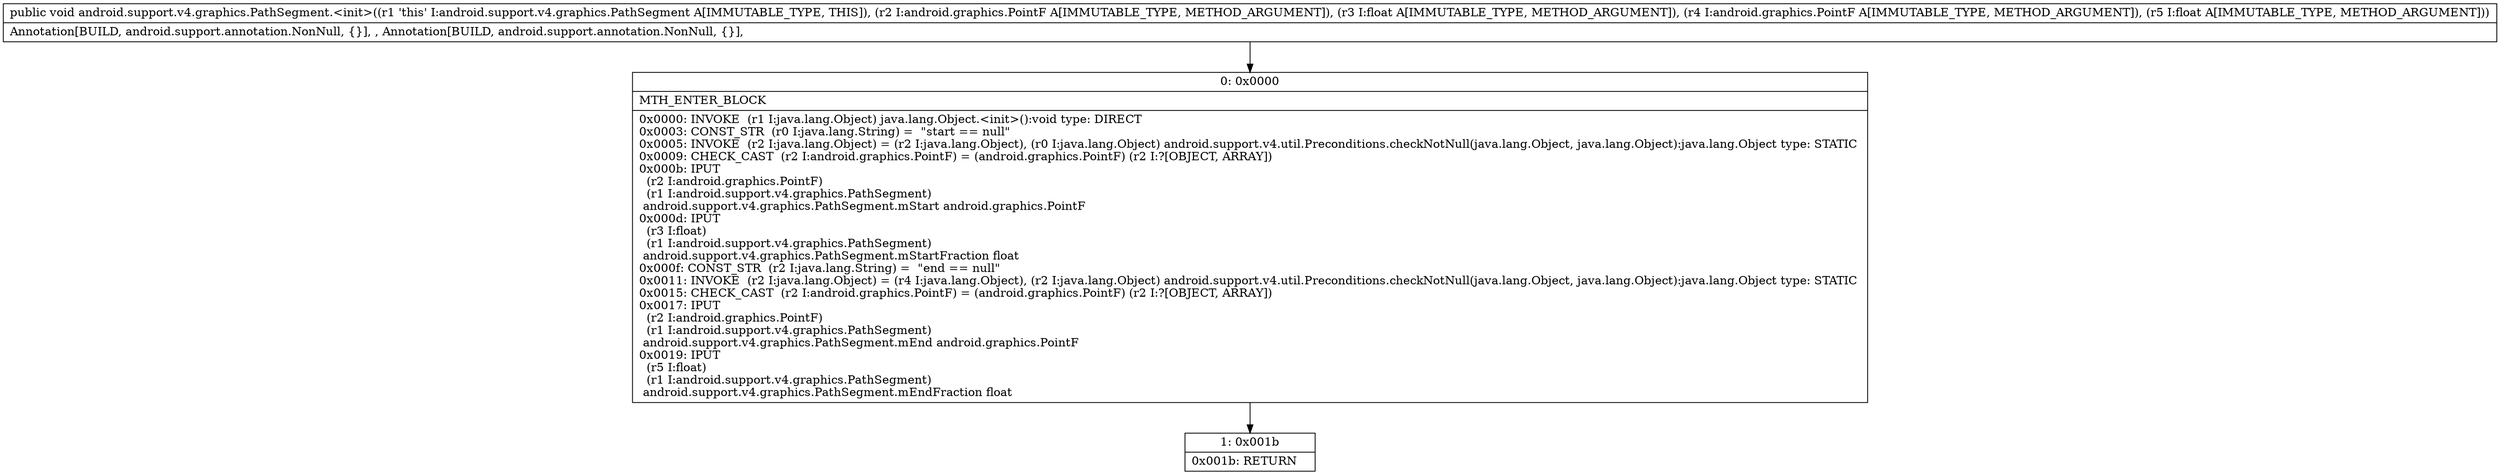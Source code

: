 digraph "CFG forandroid.support.v4.graphics.PathSegment.\<init\>(Landroid\/graphics\/PointF;FLandroid\/graphics\/PointF;F)V" {
Node_0 [shape=record,label="{0\:\ 0x0000|MTH_ENTER_BLOCK\l|0x0000: INVOKE  (r1 I:java.lang.Object) java.lang.Object.\<init\>():void type: DIRECT \l0x0003: CONST_STR  (r0 I:java.lang.String) =  \"start == null\" \l0x0005: INVOKE  (r2 I:java.lang.Object) = (r2 I:java.lang.Object), (r0 I:java.lang.Object) android.support.v4.util.Preconditions.checkNotNull(java.lang.Object, java.lang.Object):java.lang.Object type: STATIC \l0x0009: CHECK_CAST  (r2 I:android.graphics.PointF) = (android.graphics.PointF) (r2 I:?[OBJECT, ARRAY]) \l0x000b: IPUT  \l  (r2 I:android.graphics.PointF)\l  (r1 I:android.support.v4.graphics.PathSegment)\l android.support.v4.graphics.PathSegment.mStart android.graphics.PointF \l0x000d: IPUT  \l  (r3 I:float)\l  (r1 I:android.support.v4.graphics.PathSegment)\l android.support.v4.graphics.PathSegment.mStartFraction float \l0x000f: CONST_STR  (r2 I:java.lang.String) =  \"end == null\" \l0x0011: INVOKE  (r2 I:java.lang.Object) = (r4 I:java.lang.Object), (r2 I:java.lang.Object) android.support.v4.util.Preconditions.checkNotNull(java.lang.Object, java.lang.Object):java.lang.Object type: STATIC \l0x0015: CHECK_CAST  (r2 I:android.graphics.PointF) = (android.graphics.PointF) (r2 I:?[OBJECT, ARRAY]) \l0x0017: IPUT  \l  (r2 I:android.graphics.PointF)\l  (r1 I:android.support.v4.graphics.PathSegment)\l android.support.v4.graphics.PathSegment.mEnd android.graphics.PointF \l0x0019: IPUT  \l  (r5 I:float)\l  (r1 I:android.support.v4.graphics.PathSegment)\l android.support.v4.graphics.PathSegment.mEndFraction float \l}"];
Node_1 [shape=record,label="{1\:\ 0x001b|0x001b: RETURN   \l}"];
MethodNode[shape=record,label="{public void android.support.v4.graphics.PathSegment.\<init\>((r1 'this' I:android.support.v4.graphics.PathSegment A[IMMUTABLE_TYPE, THIS]), (r2 I:android.graphics.PointF A[IMMUTABLE_TYPE, METHOD_ARGUMENT]), (r3 I:float A[IMMUTABLE_TYPE, METHOD_ARGUMENT]), (r4 I:android.graphics.PointF A[IMMUTABLE_TYPE, METHOD_ARGUMENT]), (r5 I:float A[IMMUTABLE_TYPE, METHOD_ARGUMENT]))  | Annotation[BUILD, android.support.annotation.NonNull, \{\}], , Annotation[BUILD, android.support.annotation.NonNull, \{\}], \l}"];
MethodNode -> Node_0;
Node_0 -> Node_1;
}


